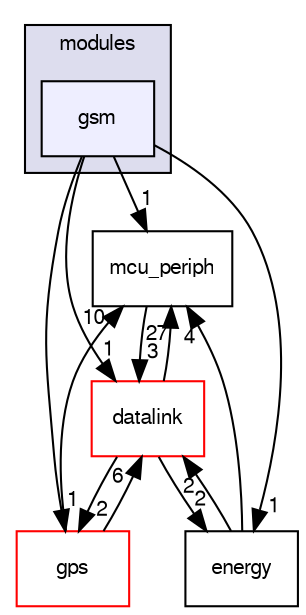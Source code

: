 digraph "sw/airborne/modules/gsm" {
  compound=true
  node [ fontsize="10", fontname="FreeSans"];
  edge [ labelfontsize="10", labelfontname="FreeSans"];
  subgraph clusterdir_c2abcdd6ccb39c3582929c0e3f5651c2 {
    graph [ bgcolor="#ddddee", pencolor="black", label="modules" fontname="FreeSans", fontsize="10", URL="dir_c2abcdd6ccb39c3582929c0e3f5651c2.html"]
  dir_6a22c778aa9d007fbd268b0dbbe385cb [shape=box, label="gsm", style="filled", fillcolor="#eeeeff", pencolor="black", URL="dir_6a22c778aa9d007fbd268b0dbbe385cb.html"];
  }
  dir_1ca43f6a116d741d80fb1d0555a2b198 [shape=box label="mcu_periph" URL="dir_1ca43f6a116d741d80fb1d0555a2b198.html"];
  dir_164c7aa663179b26059278e7f36078da [shape=box label="datalink" fillcolor="white" style="filled" color="red" URL="dir_164c7aa663179b26059278e7f36078da.html"];
  dir_5e5c455c6cc9b4955752fc2ddd0b9fff [shape=box label="gps" fillcolor="white" style="filled" color="red" URL="dir_5e5c455c6cc9b4955752fc2ddd0b9fff.html"];
  dir_f40bc035e2479aed27dd3b0d2c095b9e [shape=box label="energy" URL="dir_f40bc035e2479aed27dd3b0d2c095b9e.html"];
  dir_1ca43f6a116d741d80fb1d0555a2b198->dir_164c7aa663179b26059278e7f36078da [headlabel="3", labeldistance=1.5 headhref="dir_000107_000034.html"];
  dir_6a22c778aa9d007fbd268b0dbbe385cb->dir_1ca43f6a116d741d80fb1d0555a2b198 [headlabel="1", labeldistance=1.5 headhref="dir_000153_000107.html"];
  dir_6a22c778aa9d007fbd268b0dbbe385cb->dir_164c7aa663179b26059278e7f36078da [headlabel="1", labeldistance=1.5 headhref="dir_000153_000034.html"];
  dir_6a22c778aa9d007fbd268b0dbbe385cb->dir_5e5c455c6cc9b4955752fc2ddd0b9fff [headlabel="1", labeldistance=1.5 headhref="dir_000153_000151.html"];
  dir_6a22c778aa9d007fbd268b0dbbe385cb->dir_f40bc035e2479aed27dd3b0d2c095b9e [headlabel="1", labeldistance=1.5 headhref="dir_000153_000145.html"];
  dir_164c7aa663179b26059278e7f36078da->dir_1ca43f6a116d741d80fb1d0555a2b198 [headlabel="27", labeldistance=1.5 headhref="dir_000034_000107.html"];
  dir_164c7aa663179b26059278e7f36078da->dir_5e5c455c6cc9b4955752fc2ddd0b9fff [headlabel="2", labeldistance=1.5 headhref="dir_000034_000151.html"];
  dir_164c7aa663179b26059278e7f36078da->dir_f40bc035e2479aed27dd3b0d2c095b9e [headlabel="2", labeldistance=1.5 headhref="dir_000034_000145.html"];
  dir_5e5c455c6cc9b4955752fc2ddd0b9fff->dir_1ca43f6a116d741d80fb1d0555a2b198 [headlabel="10", labeldistance=1.5 headhref="dir_000151_000107.html"];
  dir_5e5c455c6cc9b4955752fc2ddd0b9fff->dir_164c7aa663179b26059278e7f36078da [headlabel="6", labeldistance=1.5 headhref="dir_000151_000034.html"];
  dir_f40bc035e2479aed27dd3b0d2c095b9e->dir_1ca43f6a116d741d80fb1d0555a2b198 [headlabel="4", labeldistance=1.5 headhref="dir_000145_000107.html"];
  dir_f40bc035e2479aed27dd3b0d2c095b9e->dir_164c7aa663179b26059278e7f36078da [headlabel="2", labeldistance=1.5 headhref="dir_000145_000034.html"];
}
